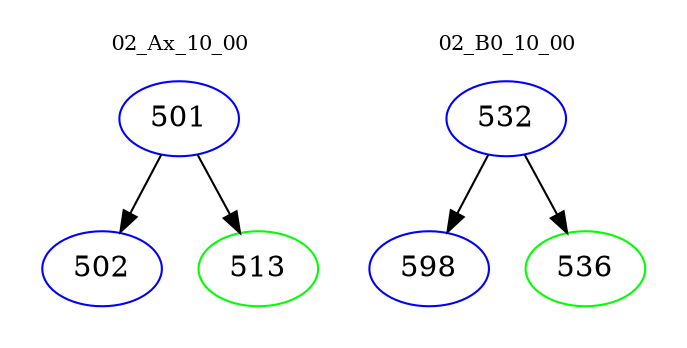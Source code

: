digraph{
subgraph cluster_0 {
color = white
label = "02_Ax_10_00";
fontsize=10;
T0_501 [label="501", color="blue"]
T0_501 -> T0_502 [color="black"]
T0_502 [label="502", color="blue"]
T0_501 -> T0_513 [color="black"]
T0_513 [label="513", color="green"]
}
subgraph cluster_1 {
color = white
label = "02_B0_10_00";
fontsize=10;
T1_532 [label="532", color="blue"]
T1_532 -> T1_598 [color="black"]
T1_598 [label="598", color="blue"]
T1_532 -> T1_536 [color="black"]
T1_536 [label="536", color="green"]
}
}

